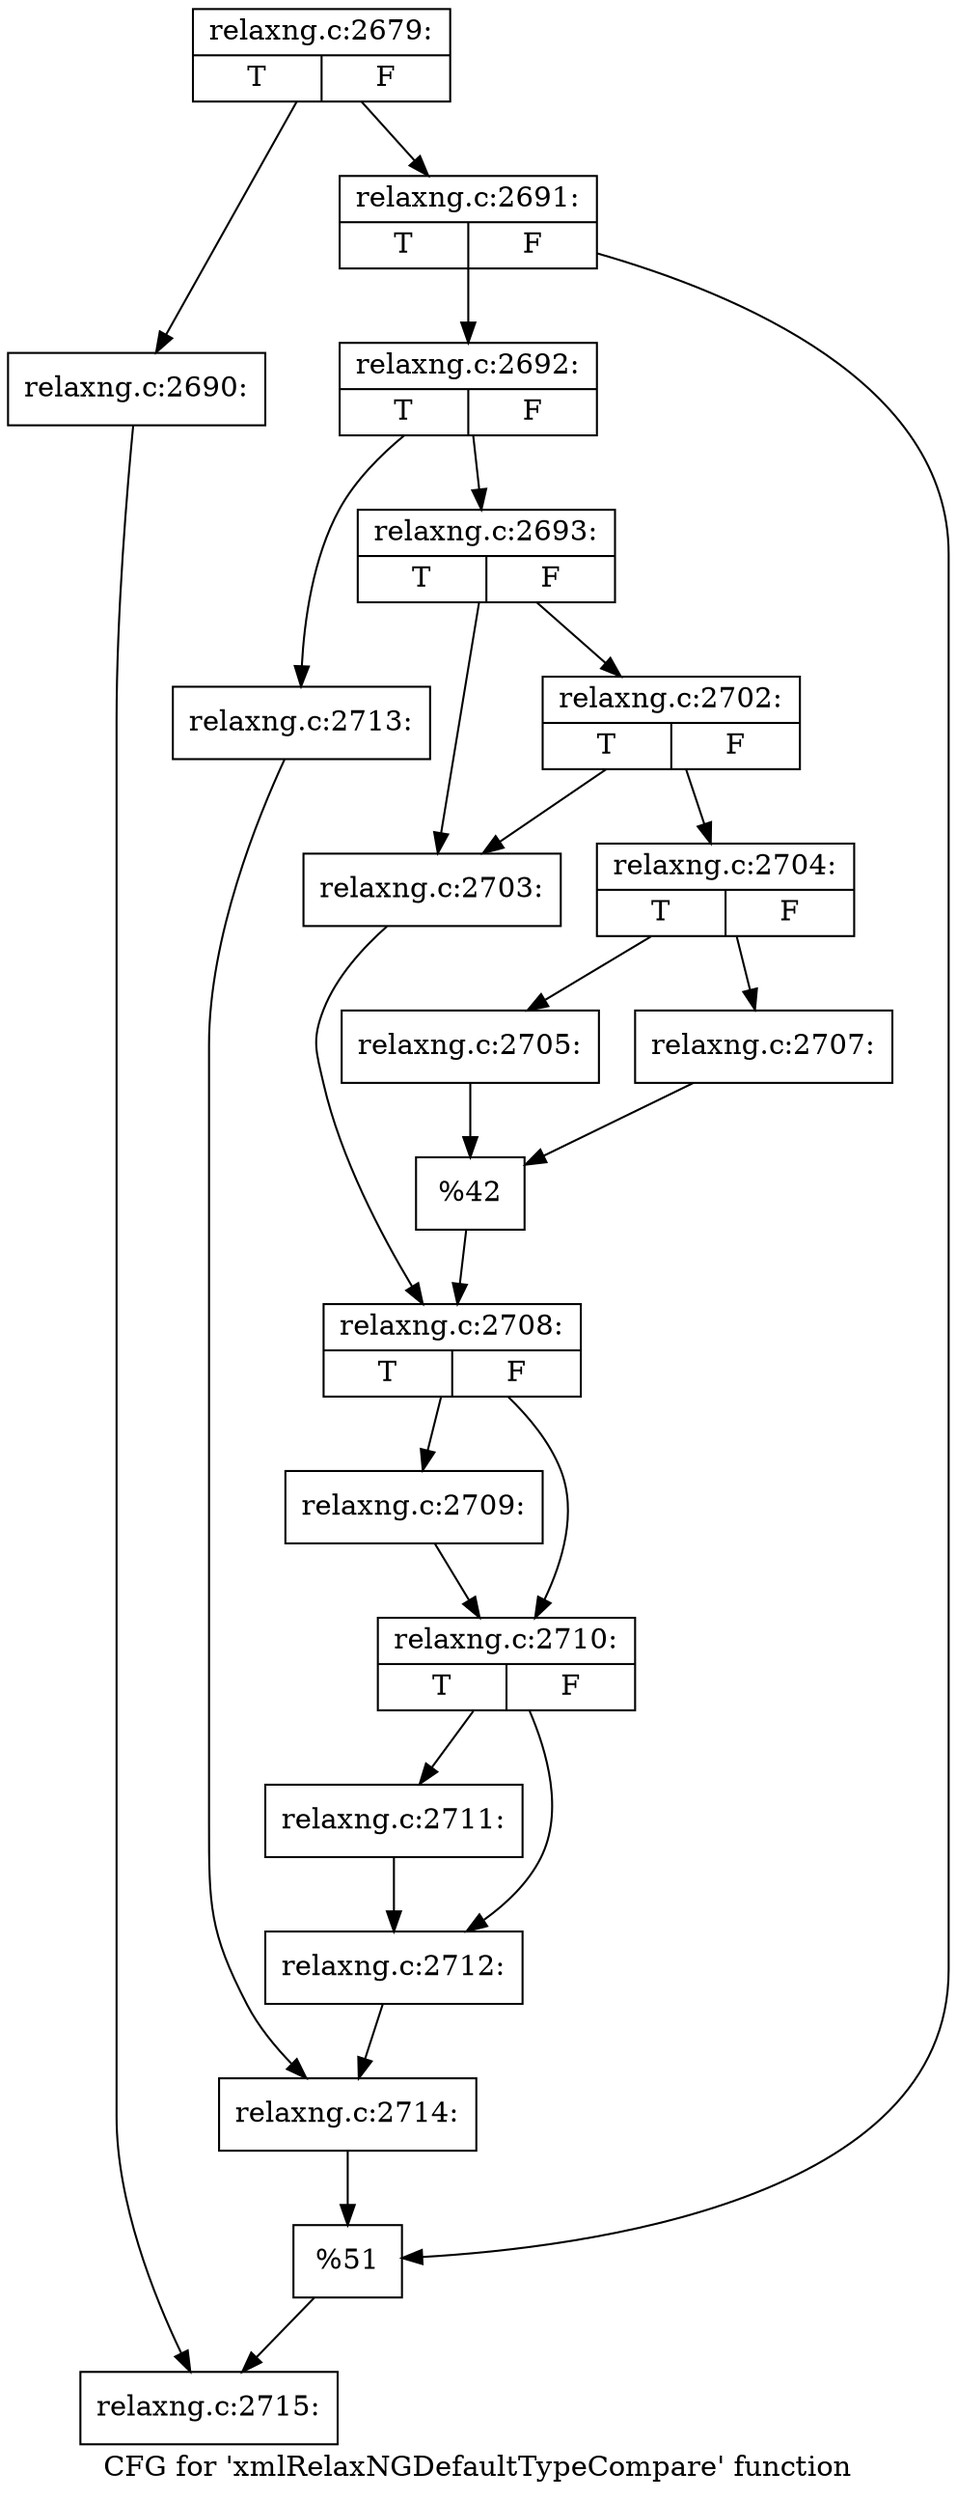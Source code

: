 digraph "CFG for 'xmlRelaxNGDefaultTypeCompare' function" {
	label="CFG for 'xmlRelaxNGDefaultTypeCompare' function";

	Node0x3b444e0 [shape=record,label="{relaxng.c:2679:|{<s0>T|<s1>F}}"];
	Node0x3b444e0 -> Node0x3a66040;
	Node0x3b444e0 -> Node0x3a660e0;
	Node0x3a66040 [shape=record,label="{relaxng.c:2690:}"];
	Node0x3a66040 -> Node0x3a66090;
	Node0x3a660e0 [shape=record,label="{relaxng.c:2691:|{<s0>T|<s1>F}}"];
	Node0x3a660e0 -> Node0x3a668a0;
	Node0x3a660e0 -> Node0x3a668f0;
	Node0x3a668a0 [shape=record,label="{relaxng.c:2692:|{<s0>T|<s1>F}}"];
	Node0x3a668a0 -> Node0x3a66dc0;
	Node0x3a668a0 -> Node0x3a66d20;
	Node0x3a66d20 [shape=record,label="{relaxng.c:2693:|{<s0>T|<s1>F}}"];
	Node0x3a66d20 -> Node0x3a68020;
	Node0x3a66d20 -> Node0x3b54e30;
	Node0x3b54e30 [shape=record,label="{relaxng.c:2702:|{<s0>T|<s1>F}}"];
	Node0x3b54e30 -> Node0x3a68020;
	Node0x3b54e30 -> Node0x3a68520;
	Node0x3a68020 [shape=record,label="{relaxng.c:2703:}"];
	Node0x3a68020 -> Node0x3a68350;
	Node0x3a68520 [shape=record,label="{relaxng.c:2704:|{<s0>T|<s1>F}}"];
	Node0x3a68520 -> Node0x3b55330;
	Node0x3a68520 -> Node0x3b553d0;
	Node0x3b55330 [shape=record,label="{relaxng.c:2705:}"];
	Node0x3b55330 -> Node0x3b55380;
	Node0x3b553d0 [shape=record,label="{relaxng.c:2707:}"];
	Node0x3b553d0 -> Node0x3b55380;
	Node0x3b55380 [shape=record,label="{%42}"];
	Node0x3b55380 -> Node0x3a68350;
	Node0x3a68350 [shape=record,label="{relaxng.c:2708:|{<s0>T|<s1>F}}"];
	Node0x3a68350 -> Node0x3b55b80;
	Node0x3a68350 -> Node0x3b55bd0;
	Node0x3b55b80 [shape=record,label="{relaxng.c:2709:}"];
	Node0x3b55b80 -> Node0x3b55bd0;
	Node0x3b55bd0 [shape=record,label="{relaxng.c:2710:|{<s0>T|<s1>F}}"];
	Node0x3b55bd0 -> Node0x3b560c0;
	Node0x3b55bd0 -> Node0x3b56110;
	Node0x3b560c0 [shape=record,label="{relaxng.c:2711:}"];
	Node0x3b560c0 -> Node0x3b56110;
	Node0x3b56110 [shape=record,label="{relaxng.c:2712:}"];
	Node0x3b56110 -> Node0x3a66d70;
	Node0x3a66dc0 [shape=record,label="{relaxng.c:2713:}"];
	Node0x3a66dc0 -> Node0x3a66d70;
	Node0x3a66d70 [shape=record,label="{relaxng.c:2714:}"];
	Node0x3a66d70 -> Node0x3a668f0;
	Node0x3a668f0 [shape=record,label="{%51}"];
	Node0x3a668f0 -> Node0x3a66090;
	Node0x3a66090 [shape=record,label="{relaxng.c:2715:}"];
}
